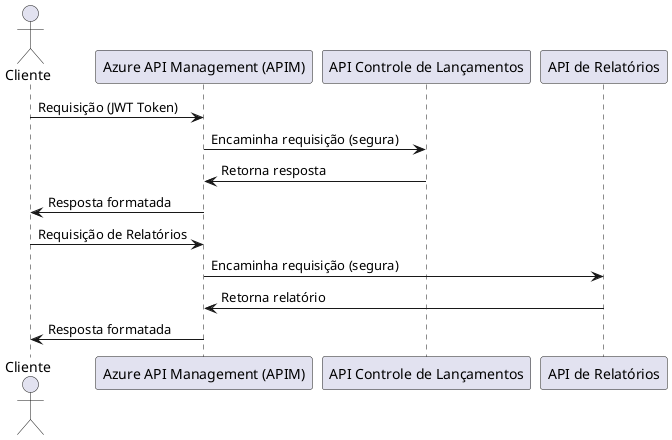 @startuml
actor Cliente
participant "Azure API Management (APIM)" as APIM
participant "API Controle de Lançamentos" as API_Lancamentos
participant "API de Relatórios" as API_Relatorios

Cliente -> APIM: Requisição (JWT Token)
APIM -> API_Lancamentos: Encaminha requisição (segura)
API_Lancamentos -> APIM: Retorna resposta
APIM -> Cliente: Resposta formatada

Cliente -> APIM: Requisição de Relatórios
APIM -> API_Relatorios: Encaminha requisição (segura)
API_Relatorios -> APIM: Retorna relatório
APIM -> Cliente: Resposta formatada

@enduml
